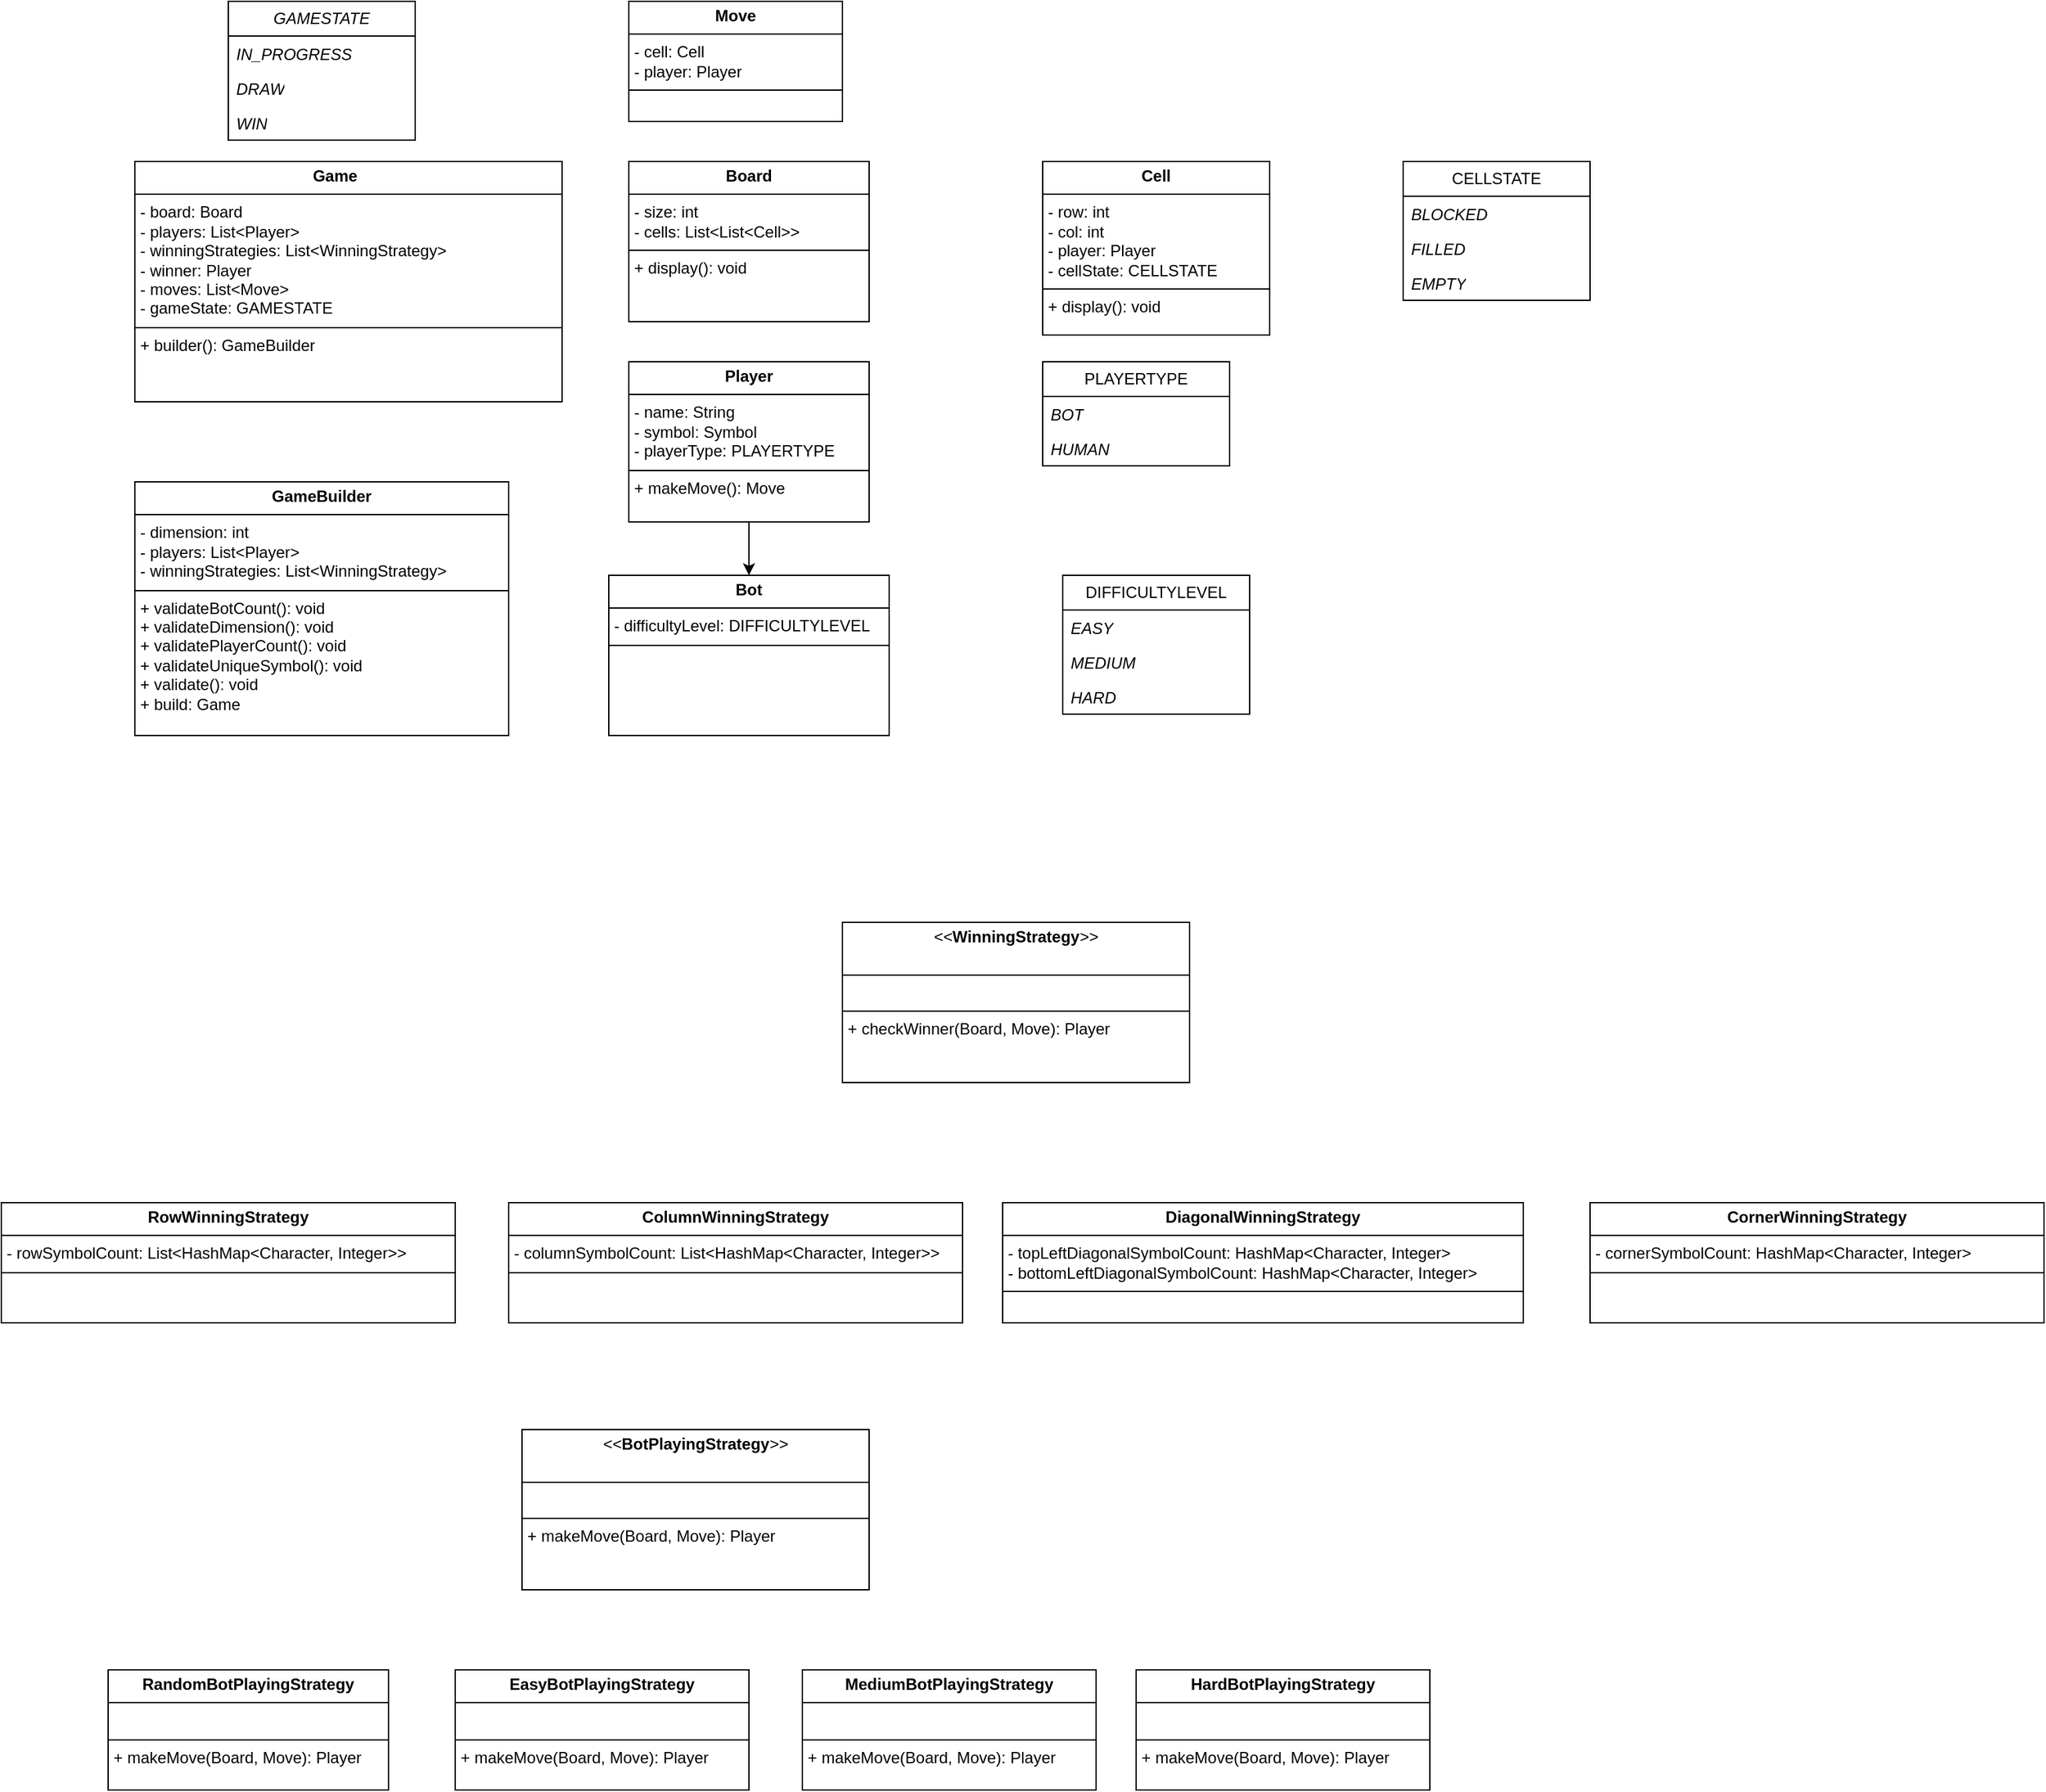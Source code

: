 <mxfile version="26.2.14">
  <diagram name="Page-1" id="ISNZw28Ln0K224Bmmn-3">
    <mxGraphModel dx="1245" dy="1551" grid="1" gridSize="10" guides="1" tooltips="1" connect="1" arrows="1" fold="1" page="1" pageScale="1" pageWidth="850" pageHeight="1100" math="0" shadow="0">
      <root>
        <mxCell id="0" />
        <mxCell id="1" parent="0" />
        <mxCell id="j1tyZu5d2VL9JyM_SJ1z-2" value="&lt;p style=&quot;margin:0px;margin-top:4px;text-align:center;&quot;&gt;&lt;b&gt;Game&lt;span style=&quot;white-space: pre;&quot;&gt;&#x9;&lt;/span&gt;&lt;/b&gt;&lt;/p&gt;&lt;hr size=&quot;1&quot; style=&quot;border-style:solid;&quot;&gt;&lt;p style=&quot;margin:0px;margin-left:4px;&quot;&gt;- board: Board&lt;/p&gt;&lt;p style=&quot;margin:0px;margin-left:4px;&quot;&gt;- players: List&amp;lt;Player&amp;gt;&lt;/p&gt;&lt;p style=&quot;margin:0px;margin-left:4px;&quot;&gt;- winningStrategies: List&amp;lt;WinningStrategy&amp;gt;&lt;/p&gt;&lt;p style=&quot;margin:0px;margin-left:4px;&quot;&gt;- winner: Player&lt;/p&gt;&lt;p style=&quot;margin:0px;margin-left:4px;&quot;&gt;- moves: List&amp;lt;Move&amp;gt;&lt;/p&gt;&lt;p style=&quot;margin:0px;margin-left:4px;&quot;&gt;- gameState: GAMESTATE&lt;/p&gt;&lt;hr size=&quot;1&quot; style=&quot;border-style:solid;&quot;&gt;&lt;p style=&quot;margin:0px;margin-left:4px;&quot;&gt;+ builder(): GameBuilder&lt;/p&gt;" style="verticalAlign=top;align=left;overflow=fill;html=1;whiteSpace=wrap;" vertex="1" parent="1">
          <mxGeometry x="120" y="70" width="320" height="180" as="geometry" />
        </mxCell>
        <mxCell id="j1tyZu5d2VL9JyM_SJ1z-3" value="&lt;p style=&quot;margin:0px;margin-top:4px;text-align:center;&quot;&gt;&lt;b&gt;Board&lt;/b&gt;&lt;/p&gt;&lt;hr size=&quot;1&quot; style=&quot;border-style:solid;&quot;&gt;&lt;p style=&quot;margin:0px;margin-left:4px;&quot;&gt;- size: int&lt;/p&gt;&lt;p style=&quot;margin:0px;margin-left:4px;&quot;&gt;- cells: List&amp;lt;List&amp;lt;Cell&amp;gt;&amp;gt;&amp;nbsp;&lt;/p&gt;&lt;hr size=&quot;1&quot; style=&quot;border-style:solid;&quot;&gt;&lt;p style=&quot;margin:0px;margin-left:4px;&quot;&gt;+ display(): void&lt;/p&gt;" style="verticalAlign=top;align=left;overflow=fill;html=1;whiteSpace=wrap;" vertex="1" parent="1">
          <mxGeometry x="490" y="70" width="180" height="120" as="geometry" />
        </mxCell>
        <mxCell id="j1tyZu5d2VL9JyM_SJ1z-27" style="edgeStyle=orthogonalEdgeStyle;rounded=0;orthogonalLoop=1;jettySize=auto;html=1;entryX=0.5;entryY=0;entryDx=0;entryDy=0;" edge="1" parent="1" source="j1tyZu5d2VL9JyM_SJ1z-4" target="j1tyZu5d2VL9JyM_SJ1z-26">
          <mxGeometry relative="1" as="geometry" />
        </mxCell>
        <mxCell id="j1tyZu5d2VL9JyM_SJ1z-4" value="&lt;p style=&quot;margin:0px;margin-top:4px;text-align:center;&quot;&gt;&lt;b&gt;Player&lt;/b&gt;&lt;/p&gt;&lt;hr size=&quot;1&quot; style=&quot;border-style:solid;&quot;&gt;&lt;p style=&quot;margin:0px;margin-left:4px;&quot;&gt;- name: String&lt;/p&gt;&lt;p style=&quot;margin:0px;margin-left:4px;&quot;&gt;- symbol: Symbol&lt;/p&gt;&lt;p style=&quot;margin:0px;margin-left:4px;&quot;&gt;- playerType: PLAYERTYPE&lt;/p&gt;&lt;hr size=&quot;1&quot; style=&quot;border-style:solid;&quot;&gt;&lt;p style=&quot;margin:0px;margin-left:4px;&quot;&gt;+ makeMove(): Move&lt;/p&gt;" style="verticalAlign=top;align=left;overflow=fill;html=1;whiteSpace=wrap;" vertex="1" parent="1">
          <mxGeometry x="490" y="220" width="180" height="120" as="geometry" />
        </mxCell>
        <mxCell id="j1tyZu5d2VL9JyM_SJ1z-5" value="&lt;p style=&quot;margin:0px;margin-top:4px;text-align:center;&quot;&gt;&lt;b&gt;Cell&lt;/b&gt;&lt;/p&gt;&lt;hr size=&quot;1&quot; style=&quot;border-style:solid;&quot;&gt;&lt;p style=&quot;margin:0px;margin-left:4px;&quot;&gt;- row: int&lt;/p&gt;&lt;p style=&quot;margin:0px;margin-left:4px;&quot;&gt;- col: int&lt;/p&gt;&lt;p style=&quot;margin:0px;margin-left:4px;&quot;&gt;- player: Player&lt;/p&gt;&lt;p style=&quot;margin:0px;margin-left:4px;&quot;&gt;- cellState: CELLSTATE&lt;/p&gt;&lt;hr size=&quot;1&quot; style=&quot;border-style:solid;&quot;&gt;&lt;p style=&quot;margin:0px;margin-left:4px;&quot;&gt;+ display(): void&lt;/p&gt;" style="verticalAlign=top;align=left;overflow=fill;html=1;whiteSpace=wrap;" vertex="1" parent="1">
          <mxGeometry x="800" y="70" width="170" height="130" as="geometry" />
        </mxCell>
        <mxCell id="j1tyZu5d2VL9JyM_SJ1z-6" value="&lt;p style=&quot;margin:0px;margin-top:4px;text-align:center;&quot;&gt;&lt;b&gt;Move&lt;/b&gt;&lt;/p&gt;&lt;hr size=&quot;1&quot; style=&quot;border-style:solid;&quot;&gt;&lt;p style=&quot;margin:0px;margin-left:4px;&quot;&gt;- cell: Cell&lt;/p&gt;&lt;p style=&quot;margin:0px;margin-left:4px;&quot;&gt;- player: Player&lt;/p&gt;&lt;hr size=&quot;1&quot; style=&quot;border-style:solid;&quot;&gt;&lt;p style=&quot;margin:0px;margin-left:4px;&quot;&gt;&lt;br&gt;&lt;/p&gt;" style="verticalAlign=top;align=left;overflow=fill;html=1;whiteSpace=wrap;" vertex="1" parent="1">
          <mxGeometry x="490" y="-50" width="160" height="90" as="geometry" />
        </mxCell>
        <mxCell id="j1tyZu5d2VL9JyM_SJ1z-7" value="&lt;i&gt;GAMESTATE&lt;/i&gt;" style="swimlane;fontStyle=0;childLayout=stackLayout;horizontal=1;startSize=26;fillColor=none;horizontalStack=0;resizeParent=1;resizeParentMax=0;resizeLast=0;collapsible=1;marginBottom=0;whiteSpace=wrap;html=1;" vertex="1" parent="1">
          <mxGeometry x="190" y="-50" width="140" height="104" as="geometry" />
        </mxCell>
        <mxCell id="j1tyZu5d2VL9JyM_SJ1z-8" value="&lt;i&gt;IN_PROGRESS&lt;/i&gt;" style="text;strokeColor=none;fillColor=none;align=left;verticalAlign=top;spacingLeft=4;spacingRight=4;overflow=hidden;rotatable=0;points=[[0,0.5],[1,0.5]];portConstraint=eastwest;whiteSpace=wrap;html=1;" vertex="1" parent="j1tyZu5d2VL9JyM_SJ1z-7">
          <mxGeometry y="26" width="140" height="26" as="geometry" />
        </mxCell>
        <mxCell id="j1tyZu5d2VL9JyM_SJ1z-9" value="&lt;i&gt;DRAW&lt;/i&gt;" style="text;strokeColor=none;fillColor=none;align=left;verticalAlign=top;spacingLeft=4;spacingRight=4;overflow=hidden;rotatable=0;points=[[0,0.5],[1,0.5]];portConstraint=eastwest;whiteSpace=wrap;html=1;" vertex="1" parent="j1tyZu5d2VL9JyM_SJ1z-7">
          <mxGeometry y="52" width="140" height="26" as="geometry" />
        </mxCell>
        <mxCell id="j1tyZu5d2VL9JyM_SJ1z-10" value="&lt;i&gt;WIN&lt;/i&gt;" style="text;strokeColor=none;fillColor=none;align=left;verticalAlign=top;spacingLeft=4;spacingRight=4;overflow=hidden;rotatable=0;points=[[0,0.5],[1,0.5]];portConstraint=eastwest;whiteSpace=wrap;html=1;" vertex="1" parent="j1tyZu5d2VL9JyM_SJ1z-7">
          <mxGeometry y="78" width="140" height="26" as="geometry" />
        </mxCell>
        <mxCell id="j1tyZu5d2VL9JyM_SJ1z-11" value="CELLSTATE" style="swimlane;fontStyle=0;childLayout=stackLayout;horizontal=1;startSize=26;fillColor=none;horizontalStack=0;resizeParent=1;resizeParentMax=0;resizeLast=0;collapsible=1;marginBottom=0;whiteSpace=wrap;html=1;" vertex="1" parent="1">
          <mxGeometry x="1070" y="70" width="140" height="104" as="geometry" />
        </mxCell>
        <mxCell id="j1tyZu5d2VL9JyM_SJ1z-12" value="&lt;i&gt;BLOCKED&lt;/i&gt;" style="text;strokeColor=none;fillColor=none;align=left;verticalAlign=top;spacingLeft=4;spacingRight=4;overflow=hidden;rotatable=0;points=[[0,0.5],[1,0.5]];portConstraint=eastwest;whiteSpace=wrap;html=1;" vertex="1" parent="j1tyZu5d2VL9JyM_SJ1z-11">
          <mxGeometry y="26" width="140" height="26" as="geometry" />
        </mxCell>
        <mxCell id="j1tyZu5d2VL9JyM_SJ1z-13" value="&lt;i&gt;FILLED&lt;/i&gt;" style="text;strokeColor=none;fillColor=none;align=left;verticalAlign=top;spacingLeft=4;spacingRight=4;overflow=hidden;rotatable=0;points=[[0,0.5],[1,0.5]];portConstraint=eastwest;whiteSpace=wrap;html=1;" vertex="1" parent="j1tyZu5d2VL9JyM_SJ1z-11">
          <mxGeometry y="52" width="140" height="26" as="geometry" />
        </mxCell>
        <mxCell id="j1tyZu5d2VL9JyM_SJ1z-14" value="&lt;i&gt;EMPTY&lt;/i&gt;" style="text;strokeColor=none;fillColor=none;align=left;verticalAlign=top;spacingLeft=4;spacingRight=4;overflow=hidden;rotatable=0;points=[[0,0.5],[1,0.5]];portConstraint=eastwest;whiteSpace=wrap;html=1;" vertex="1" parent="j1tyZu5d2VL9JyM_SJ1z-11">
          <mxGeometry y="78" width="140" height="26" as="geometry" />
        </mxCell>
        <mxCell id="j1tyZu5d2VL9JyM_SJ1z-15" value="&lt;p style=&quot;margin:0px;margin-top:4px;text-align:center;&quot;&gt;&lt;i&gt;&amp;lt;&amp;lt;&lt;/i&gt;&lt;b&gt;WinningStrategy&lt;/b&gt;&lt;i&gt;&amp;gt;&amp;gt;&lt;/i&gt;&lt;br&gt;&lt;br&gt;&lt;/p&gt;&lt;hr size=&quot;1&quot; style=&quot;border-style:solid;&quot;&gt;&lt;p style=&quot;margin:0px;margin-left:4px;&quot;&gt;&lt;br&gt;&lt;/p&gt;&lt;hr size=&quot;1&quot; style=&quot;border-style:solid;&quot;&gt;&lt;p style=&quot;margin:0px;margin-left:4px;&quot;&gt;+ checkWinner(Board, Move): Player&lt;br&gt;&lt;/p&gt;" style="verticalAlign=top;align=left;overflow=fill;html=1;whiteSpace=wrap;" vertex="1" parent="1">
          <mxGeometry x="650" y="640" width="260" height="120" as="geometry" />
        </mxCell>
        <mxCell id="j1tyZu5d2VL9JyM_SJ1z-17" value="&lt;p style=&quot;margin:0px;margin-top:4px;text-align:center;&quot;&gt;&lt;b&gt;RowWinningStrategy&lt;/b&gt;&lt;/p&gt;&lt;hr size=&quot;1&quot; style=&quot;border-style:solid;&quot;&gt;&lt;p style=&quot;margin:0px;margin-left:4px;&quot;&gt;- rowSymbolCount: List&amp;lt;HashMap&amp;lt;Character, Integer&amp;gt;&amp;gt;&lt;/p&gt;&lt;hr size=&quot;1&quot; style=&quot;border-style:solid;&quot;&gt;&lt;p style=&quot;margin:0px;margin-left:4px;&quot;&gt;&lt;br&gt;&lt;/p&gt;" style="verticalAlign=top;align=left;overflow=fill;html=1;whiteSpace=wrap;" vertex="1" parent="1">
          <mxGeometry x="20" y="850" width="340" height="90" as="geometry" />
        </mxCell>
        <mxCell id="j1tyZu5d2VL9JyM_SJ1z-18" value="&lt;p style=&quot;margin:0px;margin-top:4px;text-align:center;&quot;&gt;&lt;b&gt;CornerWinningStrategy&lt;/b&gt;&lt;/p&gt;&lt;hr size=&quot;1&quot; style=&quot;border-style:solid;&quot;&gt;&lt;p style=&quot;margin:0px;margin-left:4px;&quot;&gt;- cornerSymbolCount: HashMap&amp;lt;Character, Integer&amp;gt;&lt;/p&gt;&lt;hr size=&quot;1&quot; style=&quot;border-style:solid;&quot;&gt;&lt;p style=&quot;margin:0px;margin-left:4px;&quot;&gt;&lt;br&gt;&lt;/p&gt;" style="verticalAlign=top;align=left;overflow=fill;html=1;whiteSpace=wrap;" vertex="1" parent="1">
          <mxGeometry x="1210" y="850" width="340" height="90" as="geometry" />
        </mxCell>
        <mxCell id="j1tyZu5d2VL9JyM_SJ1z-19" value="&lt;p style=&quot;margin:0px;margin-top:4px;text-align:center;&quot;&gt;&lt;b&gt;ColumnWinningStrategy&lt;/b&gt;&lt;/p&gt;&lt;hr size=&quot;1&quot; style=&quot;border-style:solid;&quot;&gt;&lt;p style=&quot;margin:0px;margin-left:4px;&quot;&gt;- columnSymbolCount: List&amp;lt;HashMap&amp;lt;Character, Integer&amp;gt;&amp;gt;&lt;/p&gt;&lt;hr size=&quot;1&quot; style=&quot;border-style:solid;&quot;&gt;&lt;p style=&quot;margin:0px;margin-left:4px;&quot;&gt;&lt;br&gt;&lt;/p&gt;" style="verticalAlign=top;align=left;overflow=fill;html=1;whiteSpace=wrap;" vertex="1" parent="1">
          <mxGeometry x="400" y="850" width="340" height="90" as="geometry" />
        </mxCell>
        <mxCell id="j1tyZu5d2VL9JyM_SJ1z-20" value="&lt;p style=&quot;margin:0px;margin-top:4px;text-align:center;&quot;&gt;&lt;b&gt;DiagonalWinningStrategy&lt;/b&gt;&lt;/p&gt;&lt;hr size=&quot;1&quot; style=&quot;border-style:solid;&quot;&gt;&lt;p style=&quot;margin:0px;margin-left:4px;&quot;&gt;- topLeftDiagonalSymbolCount: HashMap&amp;lt;Character, Integer&amp;gt;&lt;/p&gt;&lt;p style=&quot;margin:0px;margin-left:4px;&quot;&gt;- bottomLeftDiagonalSymbolCount: HashMap&amp;lt;Character, Integer&amp;gt;&lt;/p&gt;&lt;hr size=&quot;1&quot; style=&quot;border-style:solid;&quot;&gt;&lt;p style=&quot;margin:0px;margin-left:4px;&quot;&gt;&lt;br&gt;&lt;/p&gt;" style="verticalAlign=top;align=left;overflow=fill;html=1;whiteSpace=wrap;" vertex="1" parent="1">
          <mxGeometry x="770" y="850" width="390" height="90" as="geometry" />
        </mxCell>
        <mxCell id="j1tyZu5d2VL9JyM_SJ1z-21" value="&lt;p style=&quot;margin:0px;margin-top:4px;text-align:center;&quot;&gt;&lt;i&gt;&amp;lt;&amp;lt;&lt;/i&gt;&lt;b&gt;BotPlayingStrategy&lt;/b&gt;&lt;i&gt;&amp;gt;&amp;gt;&lt;/i&gt;&lt;br&gt;&lt;br&gt;&lt;/p&gt;&lt;hr size=&quot;1&quot; style=&quot;border-style:solid;&quot;&gt;&lt;p style=&quot;margin:0px;margin-left:4px;&quot;&gt;&lt;br&gt;&lt;/p&gt;&lt;hr size=&quot;1&quot; style=&quot;border-style:solid;&quot;&gt;&lt;p style=&quot;margin:0px;margin-left:4px;&quot;&gt;+ makeMove(Board, Move): Player&lt;br&gt;&lt;/p&gt;" style="verticalAlign=top;align=left;overflow=fill;html=1;whiteSpace=wrap;" vertex="1" parent="1">
          <mxGeometry x="410" y="1020" width="260" height="120" as="geometry" />
        </mxCell>
        <mxCell id="j1tyZu5d2VL9JyM_SJ1z-22" value="&lt;p style=&quot;margin:0px;margin-top:4px;text-align:center;&quot;&gt;&lt;b&gt;RandomBotPlayingStrategy&lt;/b&gt;&lt;/p&gt;&lt;hr size=&quot;1&quot; style=&quot;border-style:solid;&quot;&gt;&lt;p style=&quot;margin:0px;margin-left:4px;&quot;&gt;&lt;br&gt;&lt;/p&gt;&lt;hr size=&quot;1&quot; style=&quot;border-style:solid;&quot;&gt;&lt;p style=&quot;margin:0px;margin-left:4px;&quot;&gt;+ makeMove(Board, Move): Player&lt;/p&gt;" style="verticalAlign=top;align=left;overflow=fill;html=1;whiteSpace=wrap;" vertex="1" parent="1">
          <mxGeometry x="100" y="1200" width="210" height="90" as="geometry" />
        </mxCell>
        <mxCell id="j1tyZu5d2VL9JyM_SJ1z-23" value="&lt;p style=&quot;margin:0px;margin-top:4px;text-align:center;&quot;&gt;&lt;b&gt;EasyBotPlayingStrategy&lt;/b&gt;&lt;/p&gt;&lt;hr size=&quot;1&quot; style=&quot;border-style:solid;&quot;&gt;&lt;p style=&quot;margin:0px;margin-left:4px;&quot;&gt;&lt;br&gt;&lt;/p&gt;&lt;hr size=&quot;1&quot; style=&quot;border-style:solid;&quot;&gt;&lt;p style=&quot;margin:0px;margin-left:4px;&quot;&gt;+ makeMove(Board, Move): Player&lt;/p&gt;" style="verticalAlign=top;align=left;overflow=fill;html=1;whiteSpace=wrap;" vertex="1" parent="1">
          <mxGeometry x="360" y="1200" width="220" height="90" as="geometry" />
        </mxCell>
        <mxCell id="j1tyZu5d2VL9JyM_SJ1z-24" value="&lt;p style=&quot;margin:0px;margin-top:4px;text-align:center;&quot;&gt;&lt;b&gt;MediumBotPlayingStrategy&lt;/b&gt;&lt;/p&gt;&lt;hr size=&quot;1&quot; style=&quot;border-style:solid;&quot;&gt;&lt;p style=&quot;margin:0px;margin-left:4px;&quot;&gt;&lt;br&gt;&lt;/p&gt;&lt;hr size=&quot;1&quot; style=&quot;border-style:solid;&quot;&gt;&lt;p style=&quot;margin:0px;margin-left:4px;&quot;&gt;+ makeMove(Board, Move): Player&lt;/p&gt;" style="verticalAlign=top;align=left;overflow=fill;html=1;whiteSpace=wrap;" vertex="1" parent="1">
          <mxGeometry x="620" y="1200" width="220" height="90" as="geometry" />
        </mxCell>
        <mxCell id="j1tyZu5d2VL9JyM_SJ1z-25" value="&lt;p style=&quot;margin:0px;margin-top:4px;text-align:center;&quot;&gt;&lt;b&gt;HardBotPlayingStrategy&lt;/b&gt;&lt;/p&gt;&lt;hr size=&quot;1&quot; style=&quot;border-style:solid;&quot;&gt;&lt;p style=&quot;margin:0px;margin-left:4px;&quot;&gt;&lt;br&gt;&lt;/p&gt;&lt;hr size=&quot;1&quot; style=&quot;border-style:solid;&quot;&gt;&lt;p style=&quot;margin:0px;margin-left:4px;&quot;&gt;+ makeMove(Board, Move): Player&lt;/p&gt;" style="verticalAlign=top;align=left;overflow=fill;html=1;whiteSpace=wrap;" vertex="1" parent="1">
          <mxGeometry x="870" y="1200" width="220" height="90" as="geometry" />
        </mxCell>
        <mxCell id="j1tyZu5d2VL9JyM_SJ1z-26" value="&lt;p style=&quot;margin:0px;margin-top:4px;text-align:center;&quot;&gt;&lt;b&gt;Bot&lt;/b&gt;&lt;/p&gt;&lt;hr size=&quot;1&quot; style=&quot;border-style:solid;&quot;&gt;&lt;p style=&quot;margin:0px;margin-left:4px;&quot;&gt;- difficultyLevel: DIFFICULTYLEVEL&lt;br&gt;&lt;/p&gt;&lt;hr size=&quot;1&quot; style=&quot;border-style:solid;&quot;&gt;&lt;p style=&quot;margin:0px;margin-left:4px;&quot;&gt;&lt;br&gt;&lt;/p&gt;" style="verticalAlign=top;align=left;overflow=fill;html=1;whiteSpace=wrap;" vertex="1" parent="1">
          <mxGeometry x="475" y="380" width="210" height="120" as="geometry" />
        </mxCell>
        <mxCell id="j1tyZu5d2VL9JyM_SJ1z-28" value="&lt;span style=&quot;text-align: left;&quot;&gt;DIFFICULTYLEVEL&lt;/span&gt;" style="swimlane;fontStyle=0;childLayout=stackLayout;horizontal=1;startSize=26;fillColor=none;horizontalStack=0;resizeParent=1;resizeParentMax=0;resizeLast=0;collapsible=1;marginBottom=0;whiteSpace=wrap;html=1;" vertex="1" parent="1">
          <mxGeometry x="815" y="380" width="140" height="104" as="geometry" />
        </mxCell>
        <mxCell id="j1tyZu5d2VL9JyM_SJ1z-29" value="&lt;i&gt;EASY&lt;/i&gt;" style="text;strokeColor=none;fillColor=none;align=left;verticalAlign=top;spacingLeft=4;spacingRight=4;overflow=hidden;rotatable=0;points=[[0,0.5],[1,0.5]];portConstraint=eastwest;whiteSpace=wrap;html=1;" vertex="1" parent="j1tyZu5d2VL9JyM_SJ1z-28">
          <mxGeometry y="26" width="140" height="26" as="geometry" />
        </mxCell>
        <mxCell id="j1tyZu5d2VL9JyM_SJ1z-30" value="&lt;i&gt;MEDIUM&lt;/i&gt;" style="text;strokeColor=none;fillColor=none;align=left;verticalAlign=top;spacingLeft=4;spacingRight=4;overflow=hidden;rotatable=0;points=[[0,0.5],[1,0.5]];portConstraint=eastwest;whiteSpace=wrap;html=1;" vertex="1" parent="j1tyZu5d2VL9JyM_SJ1z-28">
          <mxGeometry y="52" width="140" height="26" as="geometry" />
        </mxCell>
        <mxCell id="j1tyZu5d2VL9JyM_SJ1z-31" value="&lt;i&gt;HARD&lt;/i&gt;" style="text;strokeColor=none;fillColor=none;align=left;verticalAlign=top;spacingLeft=4;spacingRight=4;overflow=hidden;rotatable=0;points=[[0,0.5],[1,0.5]];portConstraint=eastwest;whiteSpace=wrap;html=1;" vertex="1" parent="j1tyZu5d2VL9JyM_SJ1z-28">
          <mxGeometry y="78" width="140" height="26" as="geometry" />
        </mxCell>
        <mxCell id="j1tyZu5d2VL9JyM_SJ1z-32" value="&lt;span style=&quot;text-align: left;&quot;&gt;PLAYERTYPE&lt;/span&gt;" style="swimlane;fontStyle=0;childLayout=stackLayout;horizontal=1;startSize=26;fillColor=none;horizontalStack=0;resizeParent=1;resizeParentMax=0;resizeLast=0;collapsible=1;marginBottom=0;whiteSpace=wrap;html=1;" vertex="1" parent="1">
          <mxGeometry x="800" y="220" width="140" height="78" as="geometry" />
        </mxCell>
        <mxCell id="j1tyZu5d2VL9JyM_SJ1z-33" value="&lt;i&gt;BOT&lt;/i&gt;" style="text;strokeColor=none;fillColor=none;align=left;verticalAlign=top;spacingLeft=4;spacingRight=4;overflow=hidden;rotatable=0;points=[[0,0.5],[1,0.5]];portConstraint=eastwest;whiteSpace=wrap;html=1;" vertex="1" parent="j1tyZu5d2VL9JyM_SJ1z-32">
          <mxGeometry y="26" width="140" height="26" as="geometry" />
        </mxCell>
        <mxCell id="j1tyZu5d2VL9JyM_SJ1z-34" value="&lt;i&gt;HUMAN&lt;/i&gt;" style="text;strokeColor=none;fillColor=none;align=left;verticalAlign=top;spacingLeft=4;spacingRight=4;overflow=hidden;rotatable=0;points=[[0,0.5],[1,0.5]];portConstraint=eastwest;whiteSpace=wrap;html=1;" vertex="1" parent="j1tyZu5d2VL9JyM_SJ1z-32">
          <mxGeometry y="52" width="140" height="26" as="geometry" />
        </mxCell>
        <mxCell id="j1tyZu5d2VL9JyM_SJ1z-42" value="&lt;p style=&quot;margin:0px;margin-top:4px;text-align:center;&quot;&gt;&lt;b&gt;GameBuilder&lt;/b&gt;&lt;/p&gt;&lt;hr size=&quot;1&quot; style=&quot;border-style:solid;&quot;&gt;&lt;p style=&quot;margin:0px;margin-left:4px;&quot;&gt;- dimension: int&lt;/p&gt;&lt;p style=&quot;margin:0px;margin-left:4px;&quot;&gt;- players: List&amp;lt;Player&amp;gt;&lt;/p&gt;&lt;p style=&quot;margin:0px;margin-left:4px;&quot;&gt;- winningStrategies: List&amp;lt;WinningStrategy&amp;gt;&lt;/p&gt;&lt;hr size=&quot;1&quot; style=&quot;border-style:solid;&quot;&gt;&lt;p style=&quot;margin:0px;margin-left:4px;&quot;&gt;+ validateBotCount(): void&lt;/p&gt;&lt;p style=&quot;margin:0px;margin-left:4px;&quot;&gt;+ validateDimension(): void&lt;/p&gt;&lt;p style=&quot;margin:0px;margin-left:4px;&quot;&gt;+ validatePlayerCount(): void&lt;/p&gt;&lt;p style=&quot;margin:0px;margin-left:4px;&quot;&gt;+ validateUniqueSymbol(): void&lt;/p&gt;&lt;p style=&quot;margin:0px;margin-left:4px;&quot;&gt;+ validate(): void&lt;/p&gt;&lt;p style=&quot;margin:0px;margin-left:4px;&quot;&gt;+ build: Game&lt;/p&gt;&lt;p style=&quot;margin:0px;margin-left:4px;&quot;&gt;&lt;br&gt;&lt;/p&gt;" style="verticalAlign=top;align=left;overflow=fill;html=1;whiteSpace=wrap;" vertex="1" parent="1">
          <mxGeometry x="120" y="310" width="280" height="190" as="geometry" />
        </mxCell>
      </root>
    </mxGraphModel>
  </diagram>
</mxfile>
